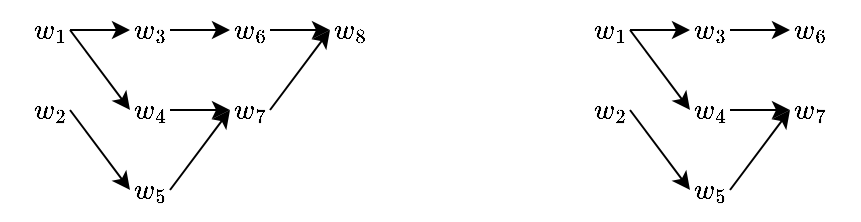 <mxfile version="24.6.4" type="github">
  <diagram name="Page-1" id="A-NgMyMOeqddoYSjgyla">
    <mxGraphModel dx="819" dy="438" grid="1" gridSize="10" guides="1" tooltips="1" connect="1" arrows="1" fold="1" page="1" pageScale="1" pageWidth="850" pageHeight="1100" math="1" shadow="0">
      <root>
        <mxCell id="0" />
        <mxCell id="1" parent="0" />
        <mxCell id="Cje5kSmNVjuhhmP4PUfj-4" style="edgeStyle=none;rounded=0;orthogonalLoop=1;jettySize=auto;html=1;exitX=1;exitY=0.5;exitDx=0;exitDy=0;entryX=0;entryY=0.5;entryDx=0;entryDy=0;" edge="1" parent="1" source="Cje5kSmNVjuhhmP4PUfj-6" target="Cje5kSmNVjuhhmP4PUfj-8">
          <mxGeometry relative="1" as="geometry" />
        </mxCell>
        <mxCell id="Cje5kSmNVjuhhmP4PUfj-5" style="edgeStyle=none;rounded=0;orthogonalLoop=1;jettySize=auto;html=1;exitX=1;exitY=0.5;exitDx=0;exitDy=0;entryX=0;entryY=0.5;entryDx=0;entryDy=0;" edge="1" parent="1" source="Cje5kSmNVjuhhmP4PUfj-6" target="Cje5kSmNVjuhhmP4PUfj-11">
          <mxGeometry relative="1" as="geometry" />
        </mxCell>
        <mxCell id="Cje5kSmNVjuhhmP4PUfj-6" value="$$w_1$$" style="text;html=1;align=center;verticalAlign=middle;whiteSpace=wrap;rounded=0;" vertex="1" parent="1">
          <mxGeometry x="420" y="220" width="20" height="30" as="geometry" />
        </mxCell>
        <mxCell id="Cje5kSmNVjuhhmP4PUfj-7" style="edgeStyle=none;rounded=0;orthogonalLoop=1;jettySize=auto;html=1;exitX=1;exitY=0.5;exitDx=0;exitDy=0;entryX=0;entryY=0.5;entryDx=0;entryDy=0;" edge="1" parent="1" source="Cje5kSmNVjuhhmP4PUfj-8" target="Cje5kSmNVjuhhmP4PUfj-9">
          <mxGeometry relative="1" as="geometry" />
        </mxCell>
        <mxCell id="Cje5kSmNVjuhhmP4PUfj-8" value="$$w_3$$" style="text;html=1;align=center;verticalAlign=middle;whiteSpace=wrap;rounded=0;" vertex="1" parent="1">
          <mxGeometry x="470" y="220" width="20" height="30" as="geometry" />
        </mxCell>
        <mxCell id="Cje5kSmNVjuhhmP4PUfj-9" value="$$w_6$$" style="text;html=1;align=center;verticalAlign=middle;whiteSpace=wrap;rounded=0;" vertex="1" parent="1">
          <mxGeometry x="520" y="220" width="20" height="30" as="geometry" />
        </mxCell>
        <mxCell id="Cje5kSmNVjuhhmP4PUfj-10" style="edgeStyle=none;rounded=0;orthogonalLoop=1;jettySize=auto;html=1;exitX=1;exitY=0.5;exitDx=0;exitDy=0;entryX=0;entryY=0.5;entryDx=0;entryDy=0;" edge="1" parent="1" source="Cje5kSmNVjuhhmP4PUfj-11" target="Cje5kSmNVjuhhmP4PUfj-14">
          <mxGeometry relative="1" as="geometry" />
        </mxCell>
        <mxCell id="Cje5kSmNVjuhhmP4PUfj-11" value="$$w_4$$" style="text;html=1;align=center;verticalAlign=middle;whiteSpace=wrap;rounded=0;" vertex="1" parent="1">
          <mxGeometry x="470" y="260" width="20" height="30" as="geometry" />
        </mxCell>
        <mxCell id="Cje5kSmNVjuhhmP4PUfj-12" style="edgeStyle=none;rounded=0;orthogonalLoop=1;jettySize=auto;html=1;exitX=1;exitY=0.5;exitDx=0;exitDy=0;entryX=0;entryY=0.5;entryDx=0;entryDy=0;" edge="1" parent="1" source="Cje5kSmNVjuhhmP4PUfj-13" target="Cje5kSmNVjuhhmP4PUfj-14">
          <mxGeometry relative="1" as="geometry" />
        </mxCell>
        <mxCell id="Cje5kSmNVjuhhmP4PUfj-13" value="$$w_5$$" style="text;html=1;align=center;verticalAlign=middle;whiteSpace=wrap;rounded=0;" vertex="1" parent="1">
          <mxGeometry x="470" y="300" width="20" height="30" as="geometry" />
        </mxCell>
        <mxCell id="Cje5kSmNVjuhhmP4PUfj-14" value="$$w_7$$" style="text;html=1;align=center;verticalAlign=middle;whiteSpace=wrap;rounded=0;" vertex="1" parent="1">
          <mxGeometry x="520" y="260" width="20" height="30" as="geometry" />
        </mxCell>
        <mxCell id="Cje5kSmNVjuhhmP4PUfj-15" style="edgeStyle=none;rounded=0;orthogonalLoop=1;jettySize=auto;html=1;exitX=1;exitY=0.5;exitDx=0;exitDy=0;entryX=0;entryY=0.5;entryDx=0;entryDy=0;" edge="1" parent="1" source="Cje5kSmNVjuhhmP4PUfj-16" target="Cje5kSmNVjuhhmP4PUfj-13">
          <mxGeometry relative="1" as="geometry" />
        </mxCell>
        <mxCell id="Cje5kSmNVjuhhmP4PUfj-16" value="$$w_2$$" style="text;html=1;align=center;verticalAlign=middle;whiteSpace=wrap;rounded=0;" vertex="1" parent="1">
          <mxGeometry x="420" y="260" width="20" height="30" as="geometry" />
        </mxCell>
        <mxCell id="Cje5kSmNVjuhhmP4PUfj-18" style="edgeStyle=none;rounded=0;orthogonalLoop=1;jettySize=auto;html=1;exitX=1;exitY=0.5;exitDx=0;exitDy=0;entryX=0;entryY=0.5;entryDx=0;entryDy=0;" edge="1" parent="1" source="Cje5kSmNVjuhhmP4PUfj-20" target="Cje5kSmNVjuhhmP4PUfj-22">
          <mxGeometry relative="1" as="geometry" />
        </mxCell>
        <mxCell id="Cje5kSmNVjuhhmP4PUfj-19" style="edgeStyle=none;rounded=0;orthogonalLoop=1;jettySize=auto;html=1;exitX=1;exitY=0.5;exitDx=0;exitDy=0;entryX=0;entryY=0.5;entryDx=0;entryDy=0;" edge="1" parent="1" source="Cje5kSmNVjuhhmP4PUfj-20" target="Cje5kSmNVjuhhmP4PUfj-25">
          <mxGeometry relative="1" as="geometry" />
        </mxCell>
        <mxCell id="Cje5kSmNVjuhhmP4PUfj-20" value="$$w_1$$" style="text;html=1;align=center;verticalAlign=middle;whiteSpace=wrap;rounded=0;" vertex="1" parent="1">
          <mxGeometry x="140" y="220" width="20" height="30" as="geometry" />
        </mxCell>
        <mxCell id="Cje5kSmNVjuhhmP4PUfj-21" style="edgeStyle=none;rounded=0;orthogonalLoop=1;jettySize=auto;html=1;exitX=1;exitY=0.5;exitDx=0;exitDy=0;entryX=0;entryY=0.5;entryDx=0;entryDy=0;" edge="1" parent="1" source="Cje5kSmNVjuhhmP4PUfj-22" target="Cje5kSmNVjuhhmP4PUfj-23">
          <mxGeometry relative="1" as="geometry" />
        </mxCell>
        <mxCell id="Cje5kSmNVjuhhmP4PUfj-22" value="$$w_3$$" style="text;html=1;align=center;verticalAlign=middle;whiteSpace=wrap;rounded=0;" vertex="1" parent="1">
          <mxGeometry x="190" y="220" width="20" height="30" as="geometry" />
        </mxCell>
        <mxCell id="Cje5kSmNVjuhhmP4PUfj-32" style="edgeStyle=orthogonalEdgeStyle;rounded=0;orthogonalLoop=1;jettySize=auto;html=1;exitX=1;exitY=0.5;exitDx=0;exitDy=0;entryX=0;entryY=0.5;entryDx=0;entryDy=0;" edge="1" parent="1" source="Cje5kSmNVjuhhmP4PUfj-23" target="Cje5kSmNVjuhhmP4PUfj-31">
          <mxGeometry relative="1" as="geometry" />
        </mxCell>
        <mxCell id="Cje5kSmNVjuhhmP4PUfj-23" value="$$w_6$$" style="text;html=1;align=center;verticalAlign=middle;whiteSpace=wrap;rounded=0;" vertex="1" parent="1">
          <mxGeometry x="240" y="220" width="20" height="30" as="geometry" />
        </mxCell>
        <mxCell id="Cje5kSmNVjuhhmP4PUfj-24" style="edgeStyle=none;rounded=0;orthogonalLoop=1;jettySize=auto;html=1;exitX=1;exitY=0.5;exitDx=0;exitDy=0;entryX=0;entryY=0.5;entryDx=0;entryDy=0;" edge="1" parent="1" source="Cje5kSmNVjuhhmP4PUfj-25" target="Cje5kSmNVjuhhmP4PUfj-28">
          <mxGeometry relative="1" as="geometry" />
        </mxCell>
        <mxCell id="Cje5kSmNVjuhhmP4PUfj-25" value="$$w_4$$" style="text;html=1;align=center;verticalAlign=middle;whiteSpace=wrap;rounded=0;" vertex="1" parent="1">
          <mxGeometry x="190" y="260" width="20" height="30" as="geometry" />
        </mxCell>
        <mxCell id="Cje5kSmNVjuhhmP4PUfj-26" style="edgeStyle=none;rounded=0;orthogonalLoop=1;jettySize=auto;html=1;exitX=1;exitY=0.5;exitDx=0;exitDy=0;entryX=0;entryY=0.5;entryDx=0;entryDy=0;" edge="1" parent="1" source="Cje5kSmNVjuhhmP4PUfj-27" target="Cje5kSmNVjuhhmP4PUfj-28">
          <mxGeometry relative="1" as="geometry" />
        </mxCell>
        <mxCell id="Cje5kSmNVjuhhmP4PUfj-27" value="$$w_5$$" style="text;html=1;align=center;verticalAlign=middle;whiteSpace=wrap;rounded=0;" vertex="1" parent="1">
          <mxGeometry x="190" y="300" width="20" height="30" as="geometry" />
        </mxCell>
        <mxCell id="Cje5kSmNVjuhhmP4PUfj-34" style="edgeStyle=none;rounded=0;orthogonalLoop=1;jettySize=auto;html=1;exitX=1;exitY=0.5;exitDx=0;exitDy=0;entryX=0;entryY=0.5;entryDx=0;entryDy=0;" edge="1" parent="1" source="Cje5kSmNVjuhhmP4PUfj-28" target="Cje5kSmNVjuhhmP4PUfj-31">
          <mxGeometry relative="1" as="geometry" />
        </mxCell>
        <mxCell id="Cje5kSmNVjuhhmP4PUfj-28" value="$$w_7$$" style="text;html=1;align=center;verticalAlign=middle;whiteSpace=wrap;rounded=0;" vertex="1" parent="1">
          <mxGeometry x="240" y="260" width="20" height="30" as="geometry" />
        </mxCell>
        <mxCell id="Cje5kSmNVjuhhmP4PUfj-29" style="edgeStyle=none;rounded=0;orthogonalLoop=1;jettySize=auto;html=1;exitX=1;exitY=0.5;exitDx=0;exitDy=0;entryX=0;entryY=0.5;entryDx=0;entryDy=0;" edge="1" parent="1" source="Cje5kSmNVjuhhmP4PUfj-30" target="Cje5kSmNVjuhhmP4PUfj-27">
          <mxGeometry relative="1" as="geometry" />
        </mxCell>
        <mxCell id="Cje5kSmNVjuhhmP4PUfj-30" value="$$w_2$$" style="text;html=1;align=center;verticalAlign=middle;whiteSpace=wrap;rounded=0;" vertex="1" parent="1">
          <mxGeometry x="140" y="260" width="20" height="30" as="geometry" />
        </mxCell>
        <mxCell id="Cje5kSmNVjuhhmP4PUfj-31" value="$$w_8$$" style="text;html=1;align=center;verticalAlign=middle;whiteSpace=wrap;rounded=0;" vertex="1" parent="1">
          <mxGeometry x="290" y="220" width="20" height="30" as="geometry" />
        </mxCell>
      </root>
    </mxGraphModel>
  </diagram>
</mxfile>

